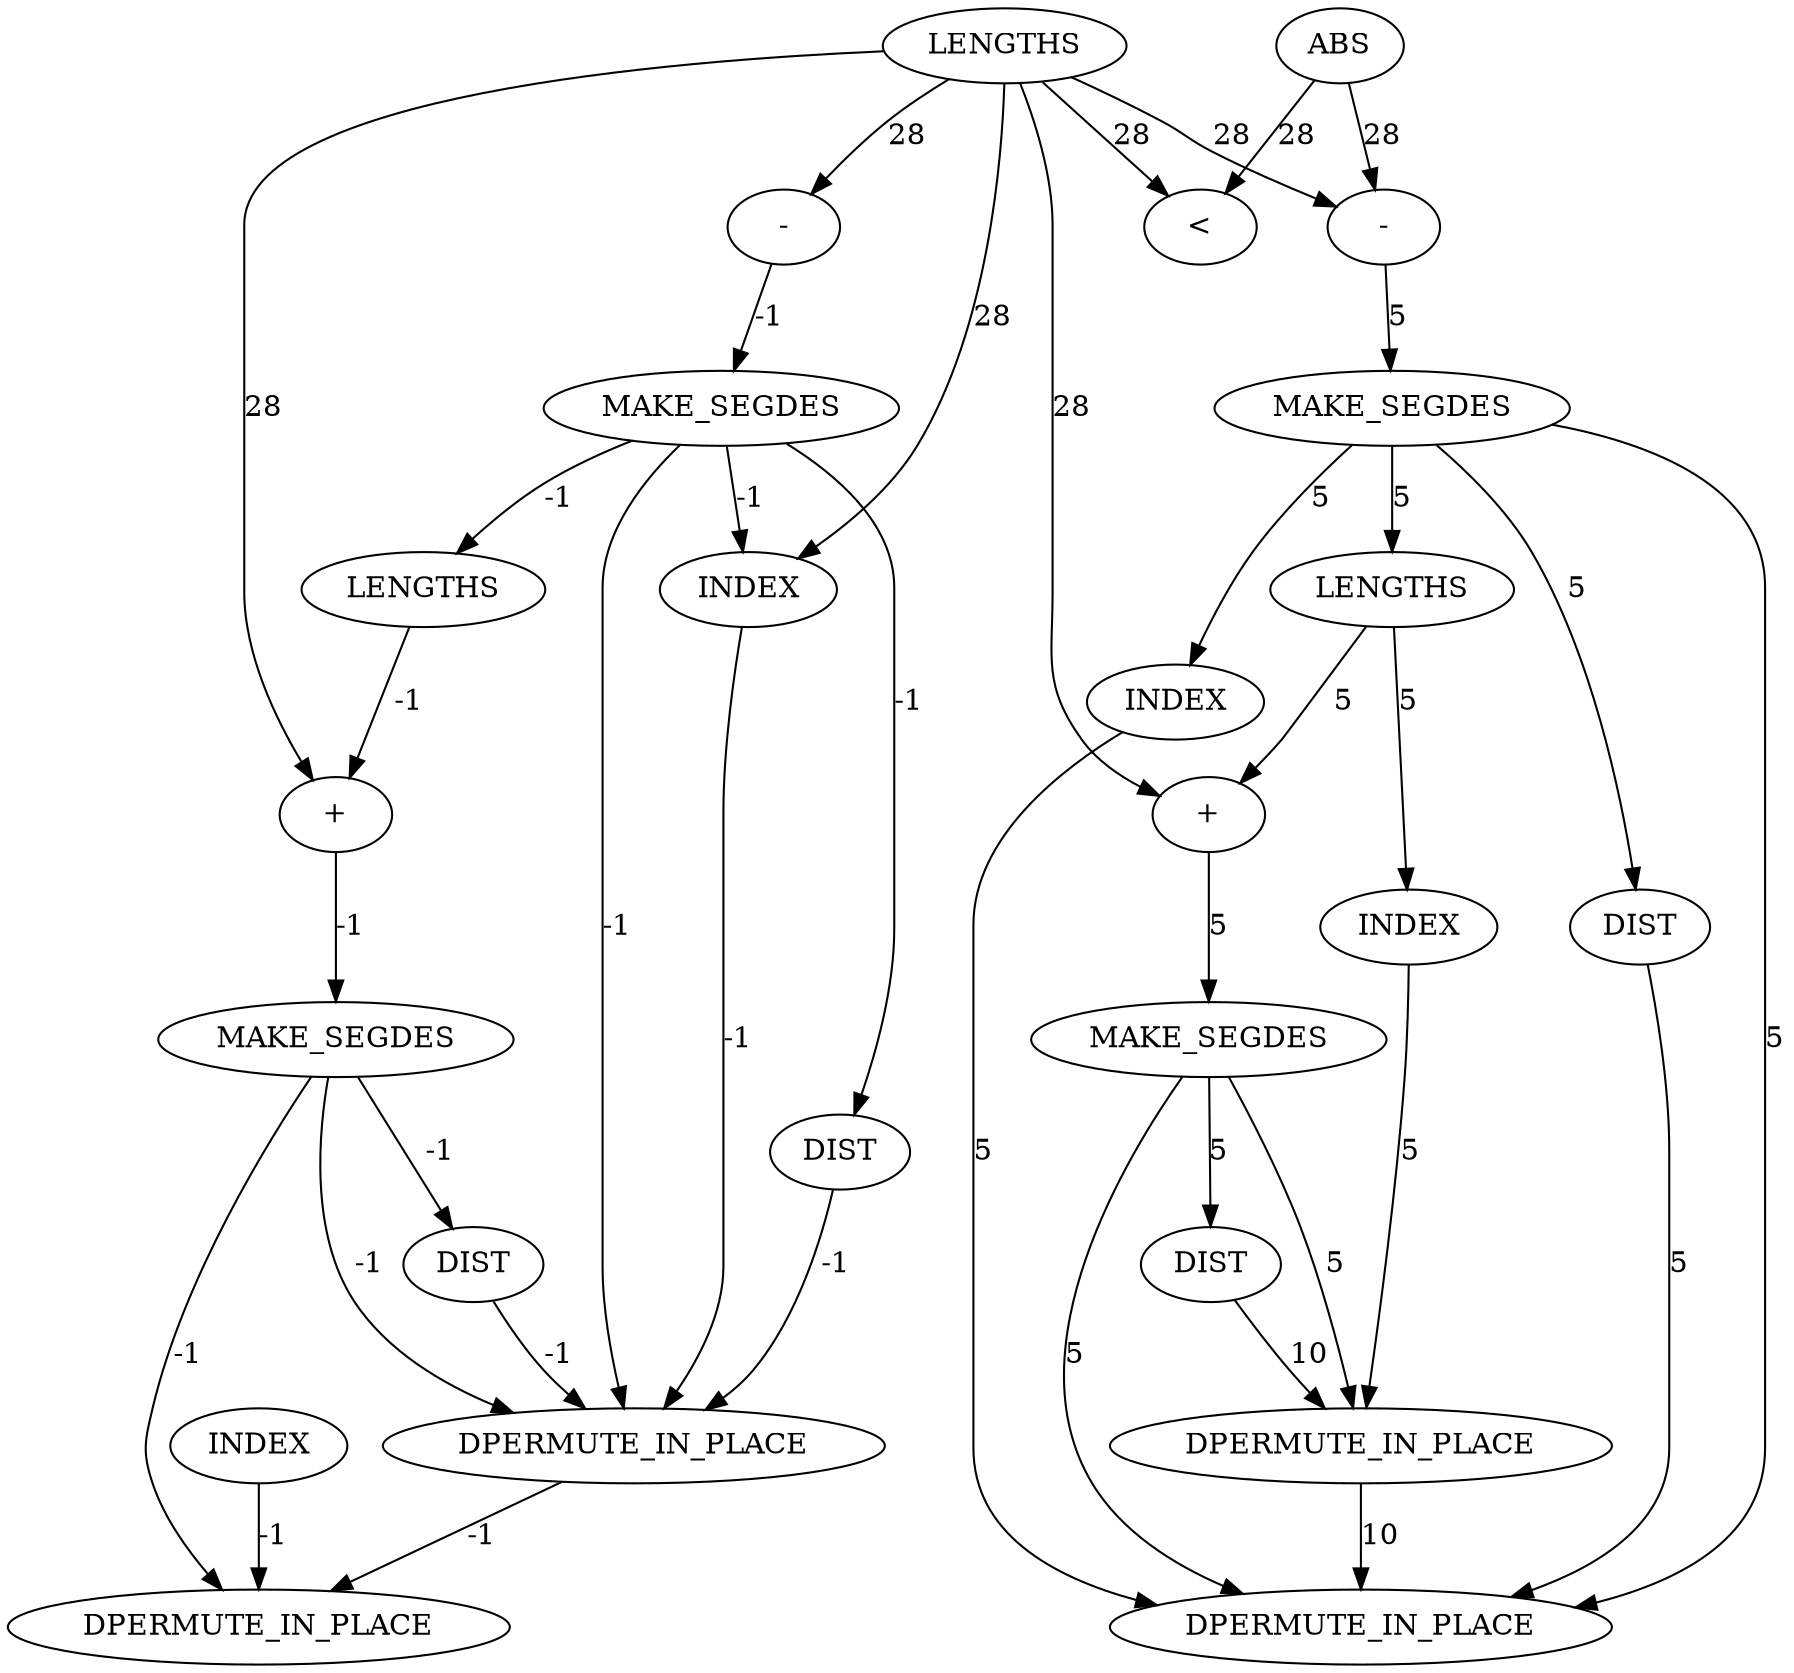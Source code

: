 digraph {
	ep_B_INST_8611 [label="+" cost=0]
	ep_B_INST_8686 [label="+" cost=216]
	ep_B_INST_8697 [label=DIST cost=87]
	ep_B_INST_8572 [label=MAKE_SEGDES cost=0]
	ep_B_INST_10403 [label=DPERMUTE_IN_PLACE cost=257]
	ep_B_INST_8616 [label=MAKE_SEGDES cost=0]
	ep_B_INST_8567 [label=LENGTHS cost=3350]
	ep_B_INST_8663 [label=INDEX cost=1117]
	ep_B_INST_10401 [label=DPERMUTE_IN_PLACE cost=0]
	ep_B_INST_8691 [label=MAKE_SEGDES cost=2450]
	ep_B_INST_10402 [label=DPERMUTE_IN_PLACE cost=298]
	ep_B_INST_8600 [label=INDEX cost=0]
	ep_B_INST_8653 [label=DIST cost=258]
	ep_B_INST_1313 [label="-" cost=213]
	ep_B_INST_8610 [label=LENGTHS cost=0]
	ep_B_INST_8675 [label=INDEX cost=1246]
	ep_B_INST_8647 [label=MAKE_SEGDES cost=4301]
	ep_B_INST_1294 [label="\<" cost=3817]
	ep_B_INST_8578 [label=DIST cost=0]
	ep_B_INST_8622 [label=DIST cost=0]
	ep_B_INST_1304 [label="-" cost=0]
	ep_B_INST_8667 [label=LENGTHS cost=173]
	ep_B_INST_1293 [label=ABS cost=10831]
	ep_B_INST_8588 [label=INDEX cost=0]
	ep_B_INST_10400 [label=DPERMUTE_IN_PLACE cost=0]
	ep_B_INST_8611 -> ep_B_INST_8616 [label=-1 cost=-1]
	ep_B_INST_8686 -> ep_B_INST_8691 [label=5 cost=5]
	ep_B_INST_8697 -> ep_B_INST_10402 [label=10 cost=10]
	ep_B_INST_8572 -> ep_B_INST_8578 [label=-1 cost=-1]
	ep_B_INST_8572 -> ep_B_INST_8600 [label=-1 cost=-1]
	ep_B_INST_8572 -> ep_B_INST_8610 [label=-1 cost=-1]
	ep_B_INST_8572 -> ep_B_INST_10400 [label=-1 cost=-1]
	ep_B_INST_8616 -> ep_B_INST_8622 [label=-1 cost=-1]
	ep_B_INST_8616 -> ep_B_INST_10400 [label=-1 cost=-1]
	ep_B_INST_8616 -> ep_B_INST_10401 [label=-1 cost=-1]
	ep_B_INST_8567 -> ep_B_INST_1294 [label=28 cost=28]
	ep_B_INST_8567 -> ep_B_INST_1304 [label=28 cost=28]
	ep_B_INST_8567 -> ep_B_INST_8600 [label=28 cost=28]
	ep_B_INST_8567 -> ep_B_INST_8611 [label=28 cost=28]
	ep_B_INST_8567 -> ep_B_INST_1313 [label=28 cost=28]
	ep_B_INST_8567 -> ep_B_INST_8686 [label=28 cost=28]
	ep_B_INST_8663 -> ep_B_INST_10403 [label=5 cost=5]
	ep_B_INST_8691 -> ep_B_INST_8697 [label=5 cost=5]
	ep_B_INST_8691 -> ep_B_INST_10402 [label=5 cost=5]
	ep_B_INST_8691 -> ep_B_INST_10403 [label=5 cost=5]
	ep_B_INST_10402 -> ep_B_INST_10403 [label=10 cost=10]
	ep_B_INST_8600 -> ep_B_INST_10400 [label=-1 cost=-1]
	ep_B_INST_8653 -> ep_B_INST_10403 [label=5 cost=5]
	ep_B_INST_1313 -> ep_B_INST_8647 [label=5 cost=5]
	ep_B_INST_8610 -> ep_B_INST_8611 [label=-1 cost=-1]
	ep_B_INST_8675 -> ep_B_INST_10402 [label=5 cost=5]
	ep_B_INST_8647 -> ep_B_INST_8653 [label=5 cost=5]
	ep_B_INST_8647 -> ep_B_INST_8663 [label=5 cost=5]
	ep_B_INST_8647 -> ep_B_INST_8667 [label=5 cost=5]
	ep_B_INST_8647 -> ep_B_INST_10403 [label=5 cost=5]
	ep_B_INST_8578 -> ep_B_INST_10400 [label=-1 cost=-1]
	ep_B_INST_8622 -> ep_B_INST_10400 [label=-1 cost=-1]
	ep_B_INST_1304 -> ep_B_INST_8572 [label=-1 cost=-1]
	ep_B_INST_8667 -> ep_B_INST_8675 [label=5 cost=5]
	ep_B_INST_8667 -> ep_B_INST_8686 [label=5 cost=5]
	ep_B_INST_1293 -> ep_B_INST_1294 [label=28 cost=28]
	ep_B_INST_1293 -> ep_B_INST_1313 [label=28 cost=28]
	ep_B_INST_8588 -> ep_B_INST_10401 [label=-1 cost=-1]
	ep_B_INST_10400 -> ep_B_INST_10401 [label=-1 cost=-1]
}
